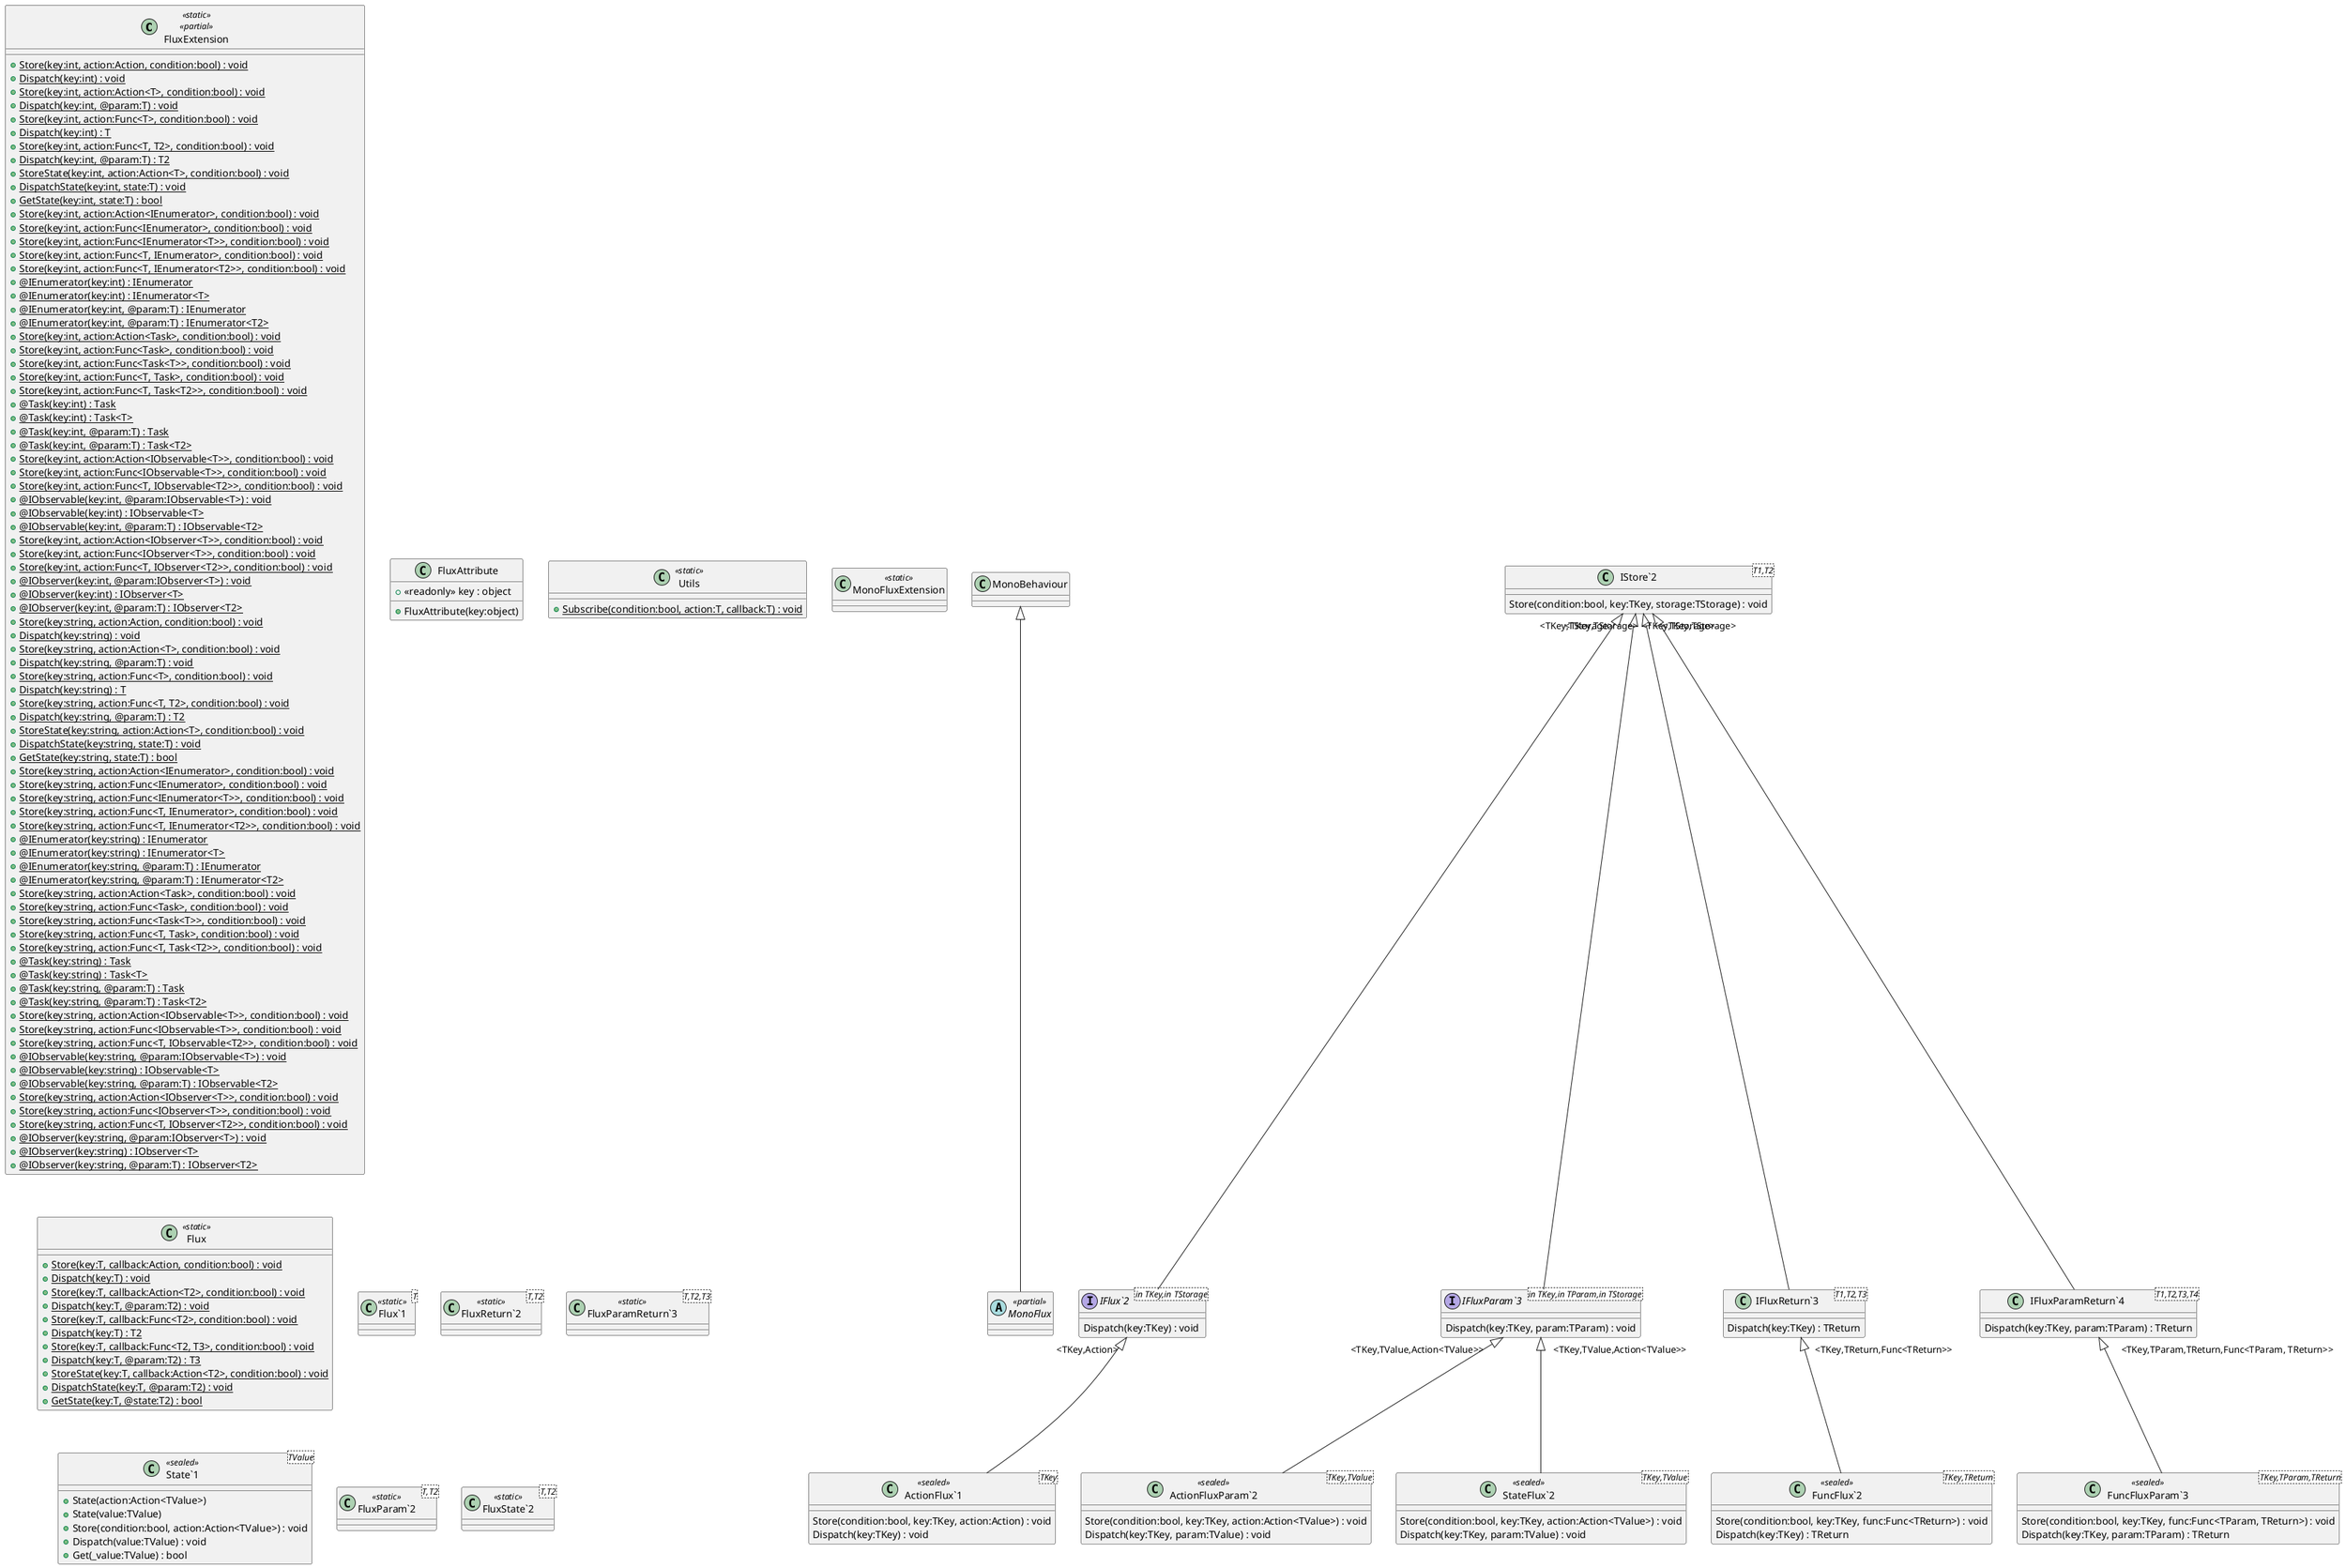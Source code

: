 @startuml
class FluxExtension <<static>> <<partial>> {
    + {static} Store(key:int, action:Action, condition:bool) : void
    + {static} Dispatch(key:int) : void
}
class FluxExtension <<static>> <<partial>> {
    + {static} Store(key:int, action:Action<T>, condition:bool) : void
    + {static} Dispatch(key:int, @param:T) : void
}
class FluxExtension <<static>> <<partial>> {
    + {static} Store(key:int, action:Func<T>, condition:bool) : void
    + {static} Dispatch(key:int) : T
}
class FluxExtension <<static>> <<partial>> {
    + {static} Store(key:int, action:Func<T, T2>, condition:bool) : void
    + {static} Dispatch(key:int, @param:T) : T2
}
class FluxExtension <<static>> <<partial>> {
    + {static} StoreState(key:int, action:Action<T>, condition:bool) : void
    + {static} DispatchState(key:int, state:T) : void
    + {static} GetState(key:int, state:T) : bool
}
class FluxExtension <<static>> <<partial>> {
    + {static} Store(key:int, action:Action<IEnumerator>, condition:bool) : void
    + {static} Store(key:int, action:Func<IEnumerator>, condition:bool) : void
    + {static} Store(key:int, action:Func<IEnumerator<T>>, condition:bool) : void
    + {static} Store(key:int, action:Func<T, IEnumerator>, condition:bool) : void
    + {static} Store(key:int, action:Func<T, IEnumerator<T2>>, condition:bool) : void
    + {static} @IEnumerator(key:int) : IEnumerator
    + {static} @IEnumerator(key:int) : IEnumerator<T>
    + {static} @IEnumerator(key:int, @param:T) : IEnumerator
    + {static} @IEnumerator(key:int, @param:T) : IEnumerator<T2>
}
class FluxExtension <<static>> <<partial>> {
    + {static} Store(key:int, action:Action<Task>, condition:bool) : void
    + {static} Store(key:int, action:Func<Task>, condition:bool) : void
    + {static} Store(key:int, action:Func<Task<T>>, condition:bool) : void
    + {static} Store(key:int, action:Func<T, Task>, condition:bool) : void
    + {static} Store(key:int, action:Func<T, Task<T2>>, condition:bool) : void
    + {static} @Task(key:int) : Task
    + {static} @Task(key:int) : Task<T>
    + {static} @Task(key:int, @param:T) : Task
    + {static} @Task(key:int, @param:T) : Task<T2>
}
class FluxExtension <<static>> <<partial>> {
    + {static} Store(key:int, action:Action<IObservable<T>>, condition:bool) : void
    + {static} Store(key:int, action:Func<IObservable<T>>, condition:bool) : void
    + {static} Store(key:int, action:Func<T, IObservable<T2>>, condition:bool) : void
    + {static} @IObservable(key:int, @param:IObservable<T>) : void
    + {static} @IObservable(key:int) : IObservable<T>
    + {static} @IObservable(key:int, @param:T) : IObservable<T2>
}
class FluxExtension <<static>> <<partial>> {
    + {static} Store(key:int, action:Action<IObserver<T>>, condition:bool) : void
    + {static} Store(key:int, action:Func<IObserver<T>>, condition:bool) : void
    + {static} Store(key:int, action:Func<T, IObserver<T2>>, condition:bool) : void
    + {static} @IObserver(key:int, @param:IObserver<T>) : void
    + {static} @IObserver(key:int) : IObserver<T>
    + {static} @IObserver(key:int, @param:T) : IObserver<T2>
}
class FluxExtension <<static>> <<partial>> {
    + {static} Store(key:string, action:Action, condition:bool) : void
    + {static} Dispatch(key:string) : void
}
class FluxExtension <<static>> <<partial>> {
    + {static} Store(key:string, action:Action<T>, condition:bool) : void
    + {static} Dispatch(key:string, @param:T) : void
}
class FluxExtension <<static>> <<partial>> {
    + {static} Store(key:string, action:Func<T>, condition:bool) : void
    + {static} Dispatch(key:string) : T
}
class FluxExtension <<static>> <<partial>> {
    + {static} Store(key:string, action:Func<T, T2>, condition:bool) : void
    + {static} Dispatch(key:string, @param:T) : T2
}
class FluxExtension <<static>> <<partial>> {
    + {static} StoreState(key:string, action:Action<T>, condition:bool) : void
    + {static} DispatchState(key:string, state:T) : void
    + {static} GetState(key:string, state:T) : bool
}
class FluxExtension <<static>> <<partial>> {
    + {static} Store(key:string, action:Action<IEnumerator>, condition:bool) : void
    + {static} Store(key:string, action:Func<IEnumerator>, condition:bool) : void
    + {static} Store(key:string, action:Func<IEnumerator<T>>, condition:bool) : void
    + {static} Store(key:string, action:Func<T, IEnumerator>, condition:bool) : void
    + {static} Store(key:string, action:Func<T, IEnumerator<T2>>, condition:bool) : void
    + {static} @IEnumerator(key:string) : IEnumerator
    + {static} @IEnumerator(key:string) : IEnumerator<T>
    + {static} @IEnumerator(key:string, @param:T) : IEnumerator
    + {static} @IEnumerator(key:string, @param:T) : IEnumerator<T2>
}
class FluxExtension <<static>> <<partial>> {
    + {static} Store(key:string, action:Action<Task>, condition:bool) : void
    + {static} Store(key:string, action:Func<Task>, condition:bool) : void
    + {static} Store(key:string, action:Func<Task<T>>, condition:bool) : void
    + {static} Store(key:string, action:Func<T, Task>, condition:bool) : void
    + {static} Store(key:string, action:Func<T, Task<T2>>, condition:bool) : void
    + {static} @Task(key:string) : Task
    + {static} @Task(key:string) : Task<T>
    + {static} @Task(key:string, @param:T) : Task
    + {static} @Task(key:string, @param:T) : Task<T2>
}
class FluxExtension <<static>> <<partial>> {
    + {static} Store(key:string, action:Action<IObservable<T>>, condition:bool) : void
    + {static} Store(key:string, action:Func<IObservable<T>>, condition:bool) : void
    + {static} Store(key:string, action:Func<T, IObservable<T2>>, condition:bool) : void
    + {static} @IObservable(key:string, @param:IObservable<T>) : void
    + {static} @IObservable(key:string) : IObservable<T>
    + {static} @IObservable(key:string, @param:T) : IObservable<T2>
}
class FluxExtension <<static>> <<partial>> {
    + {static} Store(key:string, action:Action<IObserver<T>>, condition:bool) : void
    + {static} Store(key:string, action:Func<IObserver<T>>, condition:bool) : void
    + {static} Store(key:string, action:Func<T, IObserver<T2>>, condition:bool) : void
    + {static} @IObserver(key:string, @param:IObserver<T>) : void
    + {static} @IObserver(key:string) : IObserver<T>
    + {static} @IObserver(key:string, @param:T) : IObserver<T2>
}
class FluxAttribute {
    + <<readonly>> key : object
    + FluxAttribute(key:object)
}
abstract class MonoFlux <<partial>> {
}
MonoBehaviour <|-- MonoFlux
class Utils <<static>> {
    + {static} Subscribe(condition:bool, action:T, callback:T) : void
}
class MonoFluxExtension <<static>> {
}
class Flux <<static>> {
    + {static} Store(key:T, callback:Action, condition:bool) : void
    + {static} Dispatch(key:T) : void
    + {static} Store(key:T, callback:Action<T2>, condition:bool) : void
    + {static} Dispatch(key:T, @param:T2) : void
    + {static} Store(key:T, callback:Func<T2>, condition:bool) : void
    + {static} Dispatch(key:T) : T2
    + {static} Store(key:T, callback:Func<T2, T3>, condition:bool) : void
    + {static} Dispatch(key:T, @param:T2) : T3
    + {static} StoreState(key:T, callback:Action<T2>, condition:bool) : void
    + {static} DispatchState(key:T, @param:T2) : void
    + {static} GetState(key:T, @state:T2) : bool
}
interface "IStore`2"<in TKey,in TStorage> {
    Store(condition:bool, key:TKey, storage:TStorage) : void
}
class "ActionFlux`1"<TKey> <<sealed>> {
    Store(condition:bool, key:TKey, action:Action) : void
    Dispatch(key:TKey) : void
}
class "IFlux`2"<T1,T2> {
}
"IFlux`2" "<TKey,Action>" <|-- "ActionFlux`1"
class "Flux`1"<T> <<static>> {
}
class "ActionFluxParam`2"<TKey,TValue> <<sealed>> {
    Store(condition:bool, key:TKey, action:Action<TValue>) : void
    Dispatch(key:TKey, param:TValue) : void
}
class "IFluxParam`3"<T1,T2,T3> {
}
"IFluxParam`3" "<TKey,TValue,Action<TValue>>" <|-- "ActionFluxParam`2"
class "FluxReturn`2"<T,T2> <<static>> {
}
class "FluxParamReturn`3"<T,T2,T3> <<static>> {
}
class "StateFlux`2"<TKey,TValue> <<sealed>> {
    Store(condition:bool, key:TKey, action:Action<TValue>) : void
    Dispatch(key:TKey, param:TValue) : void
}
class "IFluxParam`3"<T1,T2,T3> {
}
"IFluxParam`3" "<TKey,TValue,Action<TValue>>" <|-- "StateFlux`2"
class "State`1"<TValue> <<sealed>> {
    + State(action:Action<TValue>)
    + State(value:TValue)
    + Store(condition:bool, action:Action<TValue>) : void
    + Dispatch(value:TValue) : void
    + Get(_value:TValue) : bool
}
interface "IFlux`2"<in TKey,in TStorage> {
    Dispatch(key:TKey) : void
}
interface "IFluxParam`3"<in TKey,in TParam,in TStorage> {
    Dispatch(key:TKey, param:TParam) : void
}
interface "IFluxReturn`3"<in TKey,out TReturn,in TStorage> {
    Dispatch(key:TKey) : TReturn
}
interface "IFluxParamReturn`4"<in TKey,in TParam,out TReturn,in TStorage> {
    Dispatch(key:TKey, param:TParam) : TReturn
}
class "IStore`2"<T1,T2> {
}
"IStore`2" "<TKey,TStorage>" <|-- "IFlux`2"
"IStore`2" "<TKey,TStorage>" <|-- "IFluxParam`3"
"IStore`2" "<TKey,TStorage>" <|-- "IFluxReturn`3"
"IStore`2" "<TKey,TStorage>" <|-- "IFluxParamReturn`4"
class "FuncFluxParam`3"<TKey,TParam,TReturn> <<sealed>> {
    Store(condition:bool, key:TKey, func:Func<TParam, TReturn>) : void
    Dispatch(key:TKey, param:TParam) : TReturn
}
class "IFluxParamReturn`4"<T1,T2,T3,T4> {
}
"IFluxParamReturn`4" "<TKey,TParam,TReturn,Func<TParam, TReturn>>" <|-- "FuncFluxParam`3"
class "FluxParam`2"<T,T2> <<static>> {
}
class "FuncFlux`2"<TKey,TReturn> <<sealed>> {
    Store(condition:bool, key:TKey, func:Func<TReturn>) : void
    Dispatch(key:TKey) : TReturn
}
class "IFluxReturn`3"<T1,T2,T3> {
}
"IFluxReturn`3" "<TKey,TReturn,Func<TReturn>>" <|-- "FuncFlux`2"
class "FluxState`2"<T,T2> <<static>> {
}
@enduml
